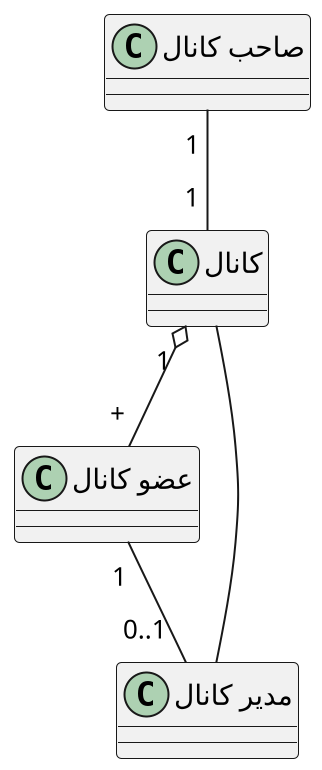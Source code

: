 @startuml choose_manager

scale 2
skinparam DefaultFontName B Nazanin
skinparam ArrowMessageAlignment right

class "صاحب کانال" as owner {
}

class "کانال" as chanel {
}

class "عضو کانال" as member {
}

class "مدیر کانال" as manager {
}

owner "         1" -- "         1" chanel
chanel "            1" o-- "            +" member
member "        1" -- "          0..1" manager
chanel -- manager

@enduml
